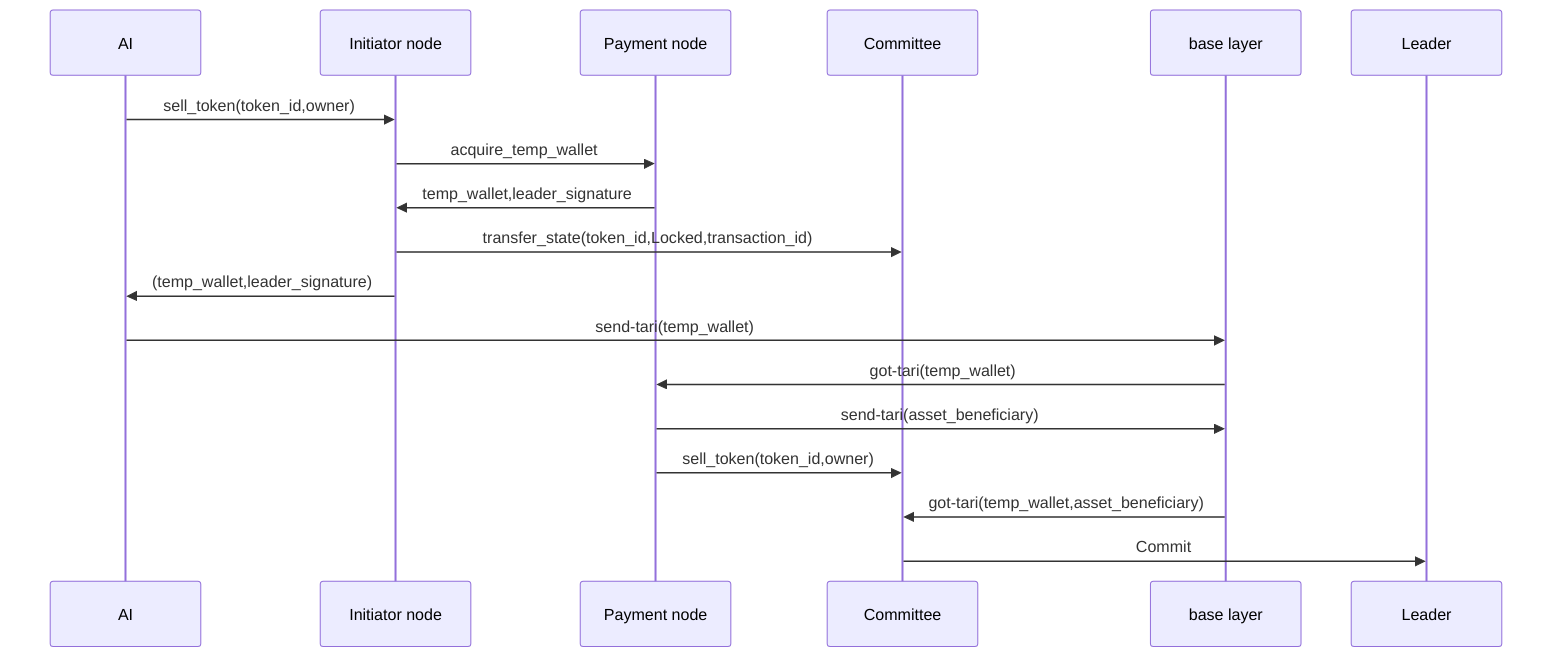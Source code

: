 sequenceDiagram
    AI ->> Initiator node: sell_token(token_id,owner)
    Initiator node ->> Payment node: acquire_temp_wallet
    Payment node ->> Initiator node: temp_wallet,leader_signature
    Initiator node ->> Committee: transfer_state(token_id,Locked,transaction_id)
    Initiator node ->> AI: (temp_wallet,leader_signature)

    AI ->> base layer: send-tari(temp_wallet)
    base layer ->> Payment node: got-tari(temp_wallet)
    Payment node ->> base layer: send-tari(asset_beneficiary)
    Payment node ->> Committee: sell_token(token_id,owner)
    base layer ->> Committee: got-tari(temp_wallet,asset_beneficiary)
    Committee ->> Leader: Commit